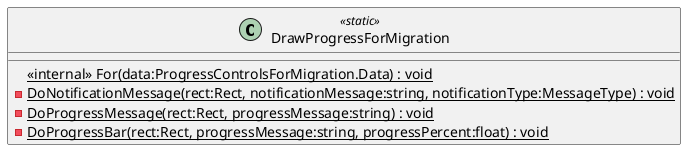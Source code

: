 @startuml
class DrawProgressForMigration <<static>> {
    <<internal>> {static} For(data:ProgressControlsForMigration.Data) : void
    {static} - DoNotificationMessage(rect:Rect, notificationMessage:string, notificationType:MessageType) : void
    {static} - DoProgressMessage(rect:Rect, progressMessage:string) : void
    {static} - DoProgressBar(rect:Rect, progressMessage:string, progressPercent:float) : void
}
@enduml
